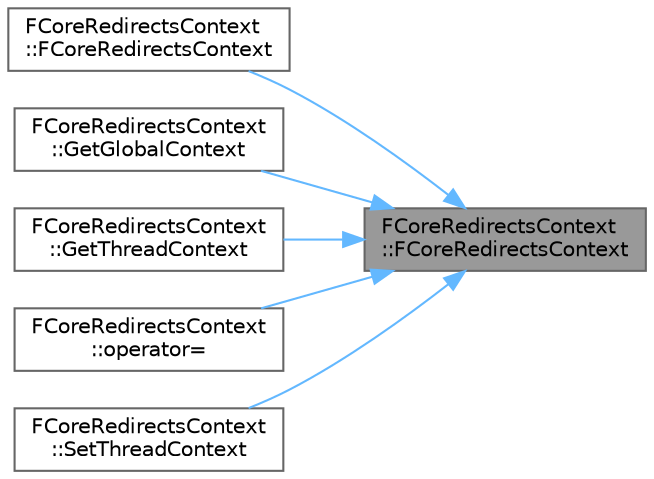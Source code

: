 digraph "FCoreRedirectsContext::FCoreRedirectsContext"
{
 // INTERACTIVE_SVG=YES
 // LATEX_PDF_SIZE
  bgcolor="transparent";
  edge [fontname=Helvetica,fontsize=10,labelfontname=Helvetica,labelfontsize=10];
  node [fontname=Helvetica,fontsize=10,shape=box,height=0.2,width=0.4];
  rankdir="RL";
  Node1 [id="Node000001",label="FCoreRedirectsContext\l::FCoreRedirectsContext",height=0.2,width=0.4,color="gray40", fillcolor="grey60", style="filled", fontcolor="black",tooltip="Creates a context with a debug context name."];
  Node1 -> Node2 [id="edge1_Node000001_Node000002",dir="back",color="steelblue1",style="solid",tooltip=" "];
  Node2 [id="Node000002",label="FCoreRedirectsContext\l::FCoreRedirectsContext",height=0.2,width=0.4,color="grey40", fillcolor="white", style="filled",URL="$db/de5/structFCoreRedirectsContext.html#abc708fcd08635e2b77e4c4aec742e404",tooltip="Creates a context with a debug context name, and inherits the state from OtherContext."];
  Node1 -> Node3 [id="edge2_Node000001_Node000003",dir="back",color="steelblue1",style="solid",tooltip=" "];
  Node3 [id="Node000003",label="FCoreRedirectsContext\l::GetGlobalContext",height=0.2,width=0.4,color="grey40", fillcolor="white", style="filled",URL="$db/de5/structFCoreRedirectsContext.html#a911d9ea572f86d725e417badf7e3422c",tooltip=" "];
  Node1 -> Node4 [id="edge3_Node000001_Node000004",dir="back",color="steelblue1",style="solid",tooltip=" "];
  Node4 [id="Node000004",label="FCoreRedirectsContext\l::GetThreadContext",height=0.2,width=0.4,color="grey40", fillcolor="white", style="filled",URL="$db/de5/structFCoreRedirectsContext.html#a0b28ccc30b4f4957ded058dd9d20edbe",tooltip=" "];
  Node1 -> Node5 [id="edge4_Node000001_Node000005",dir="back",color="steelblue1",style="solid",tooltip=" "];
  Node5 [id="Node000005",label="FCoreRedirectsContext\l::operator=",height=0.2,width=0.4,color="grey40", fillcolor="white", style="filled",URL="$db/de5/structFCoreRedirectsContext.html#aba4d0fec4bd0d5e0c939c3379c837a98",tooltip=" "];
  Node1 -> Node6 [id="edge5_Node000001_Node000006",dir="back",color="steelblue1",style="solid",tooltip=" "];
  Node6 [id="Node000006",label="FCoreRedirectsContext\l::SetThreadContext",height=0.2,width=0.4,color="grey40", fillcolor="white", style="filled",URL="$db/de5/structFCoreRedirectsContext.html#af2b54ff8643bc864b7168223bcd1041e",tooltip=" "];
}
